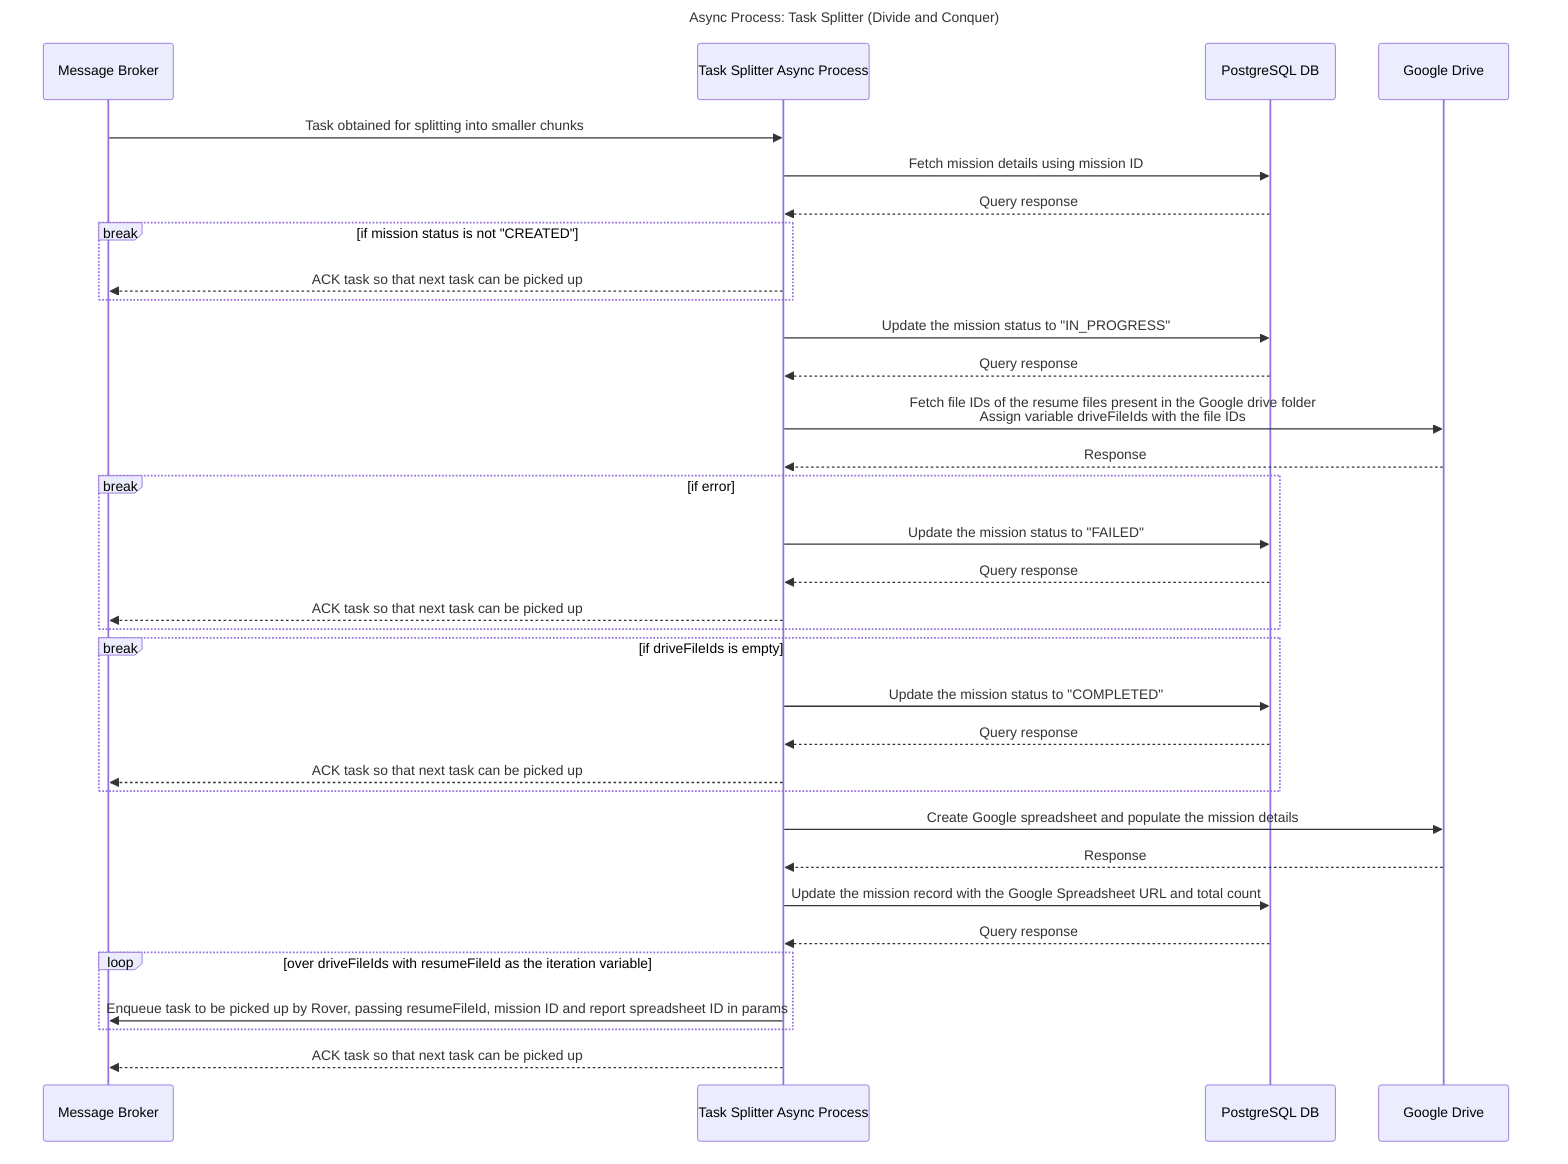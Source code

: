 sequenceDiagram
    title: Async Process: Task Splitter (Divide and Conquer)
    participant MessageBroker as Message Broker
    participant Splitter as Task Splitter Async Process
    participant DB as PostgreSQL DB
    participant Drive as Google Drive

    MessageBroker ->> Splitter: Task obtained for splitting into smaller chunks

    Splitter ->> DB: Fetch mission details using mission ID
    DB -->> Splitter: Query response

    break if mission status is not "CREATED"
        Splitter -->> MessageBroker: ACK task so that next task can be picked up
    end

    Splitter ->> DB: Update the mission status to "IN_PROGRESS"
    DB -->> Splitter: Query response

    Splitter ->> Drive: Fetch file IDs of the resume files present in the Google drive folder<br>Assign variable driveFileIds with the file IDs
    Drive -->> Splitter: Response

    break if error
        Splitter ->> DB: Update the mission status to "FAILED"
        DB -->> Splitter: Query response

        Splitter -->> MessageBroker: ACK task so that next task can be picked up
    end

    break if driveFileIds is empty
        Splitter ->> DB: Update the mission status to "COMPLETED"
        DB -->> Splitter: Query response

        Splitter -->> MessageBroker: ACK task so that next task can be picked up
    end

    Splitter ->> Drive: Create Google spreadsheet and populate the mission details
    Drive -->> Splitter: Response

    Splitter ->> DB: Update the mission record with the Google Spreadsheet URL and total count
    DB -->> Splitter: Query response

    loop over driveFileIds with resumeFileId as the iteration variable
        Splitter ->> MessageBroker: Enqueue task to be picked up by Rover, passing resumeFileId, mission ID and report spreadsheet ID in params
    end

    Splitter -->> MessageBroker: ACK task so that next task can be picked up